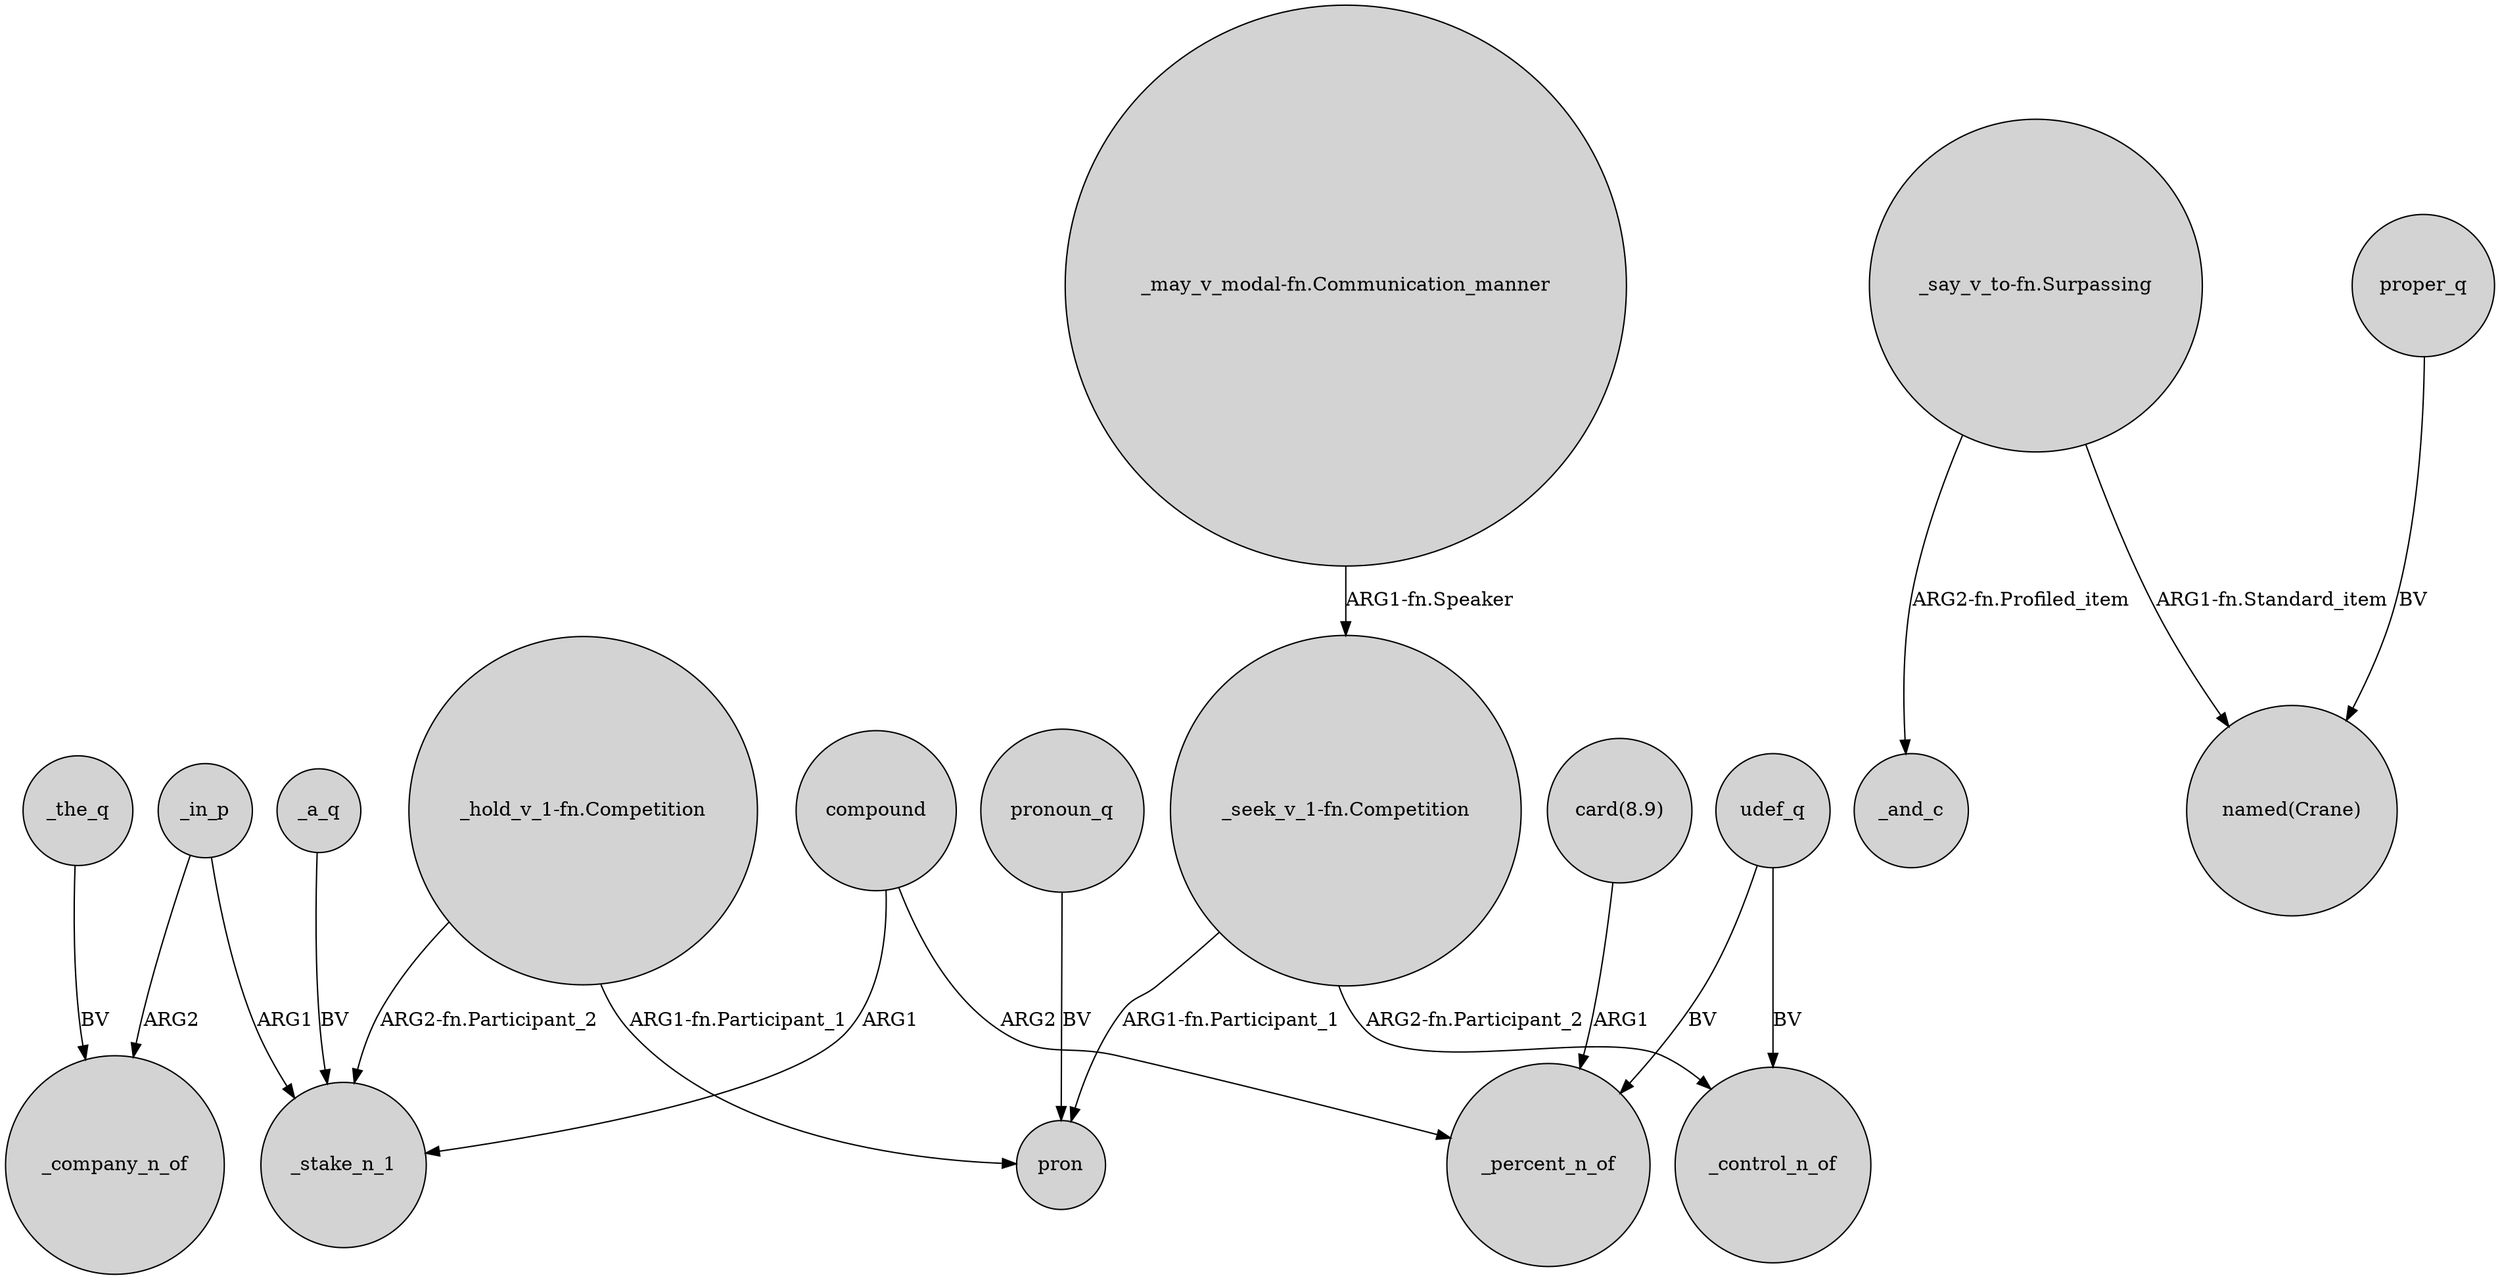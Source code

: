 digraph {
	node [shape=circle style=filled]
	_in_p -> _company_n_of [label=ARG2]
	"_hold_v_1-fn.Competition" -> _stake_n_1 [label="ARG2-fn.Participant_2"]
	udef_q -> _percent_n_of [label=BV]
	"_seek_v_1-fn.Competition" -> _control_n_of [label="ARG2-fn.Participant_2"]
	"card(8.9)" -> _percent_n_of [label=ARG1]
	"_hold_v_1-fn.Competition" -> pron [label="ARG1-fn.Participant_1"]
	udef_q -> _control_n_of [label=BV]
	compound -> _stake_n_1 [label=ARG1]
	compound -> _percent_n_of [label=ARG2]
	"_say_v_to-fn.Surpassing" -> "named(Crane)" [label="ARG1-fn.Standard_item"]
	"_say_v_to-fn.Surpassing" -> _and_c [label="ARG2-fn.Profiled_item"]
	_the_q -> _company_n_of [label=BV]
	"_may_v_modal-fn.Communication_manner" -> "_seek_v_1-fn.Competition" [label="ARG1-fn.Speaker"]
	_in_p -> _stake_n_1 [label=ARG1]
	pronoun_q -> pron [label=BV]
	_a_q -> _stake_n_1 [label=BV]
	proper_q -> "named(Crane)" [label=BV]
	"_seek_v_1-fn.Competition" -> pron [label="ARG1-fn.Participant_1"]
}
